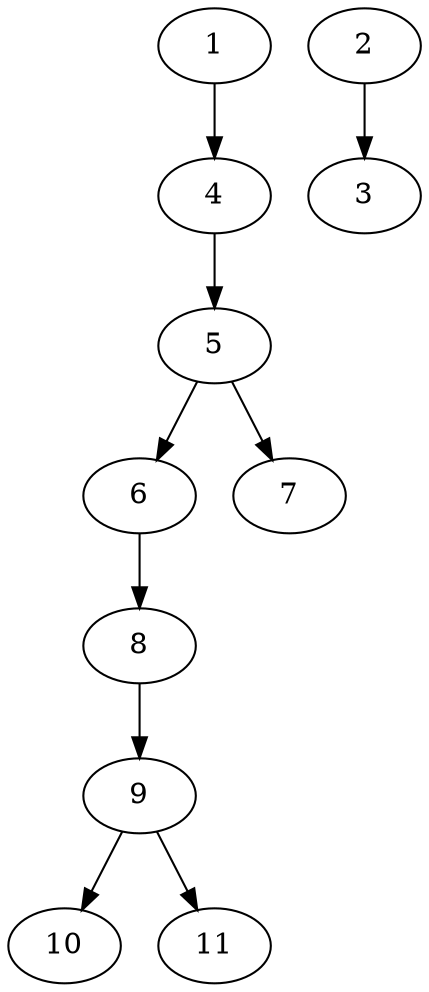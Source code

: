// DAG (tier=1-easy, mode=data, n=11, ccr=0.327, fat=0.355, density=0.261, regular=0.764, jump=0.091, mindata=1048576, maxdata=8388608)
// DAG automatically generated by daggen at Sun Aug 24 16:33:33 2025
// /home/ermia/Project/Environments/daggen/bin/daggen --dot --ccr 0.327 --fat 0.355 --regular 0.764 --density 0.261 --jump 0.091 --mindata 1048576 --maxdata 8388608 -n 11 
digraph G {
  1 [size="71858470764150784000", alpha="0.10", expect_size="35929235382075392000"]
  1 -> 4 [size ="138274458828800"]
  2 [size="30187999072823204", alpha="0.01", expect_size="15093999536411602"]
  2 -> 3 [size ="12160260374528"]
  3 [size="21669783559621156", alpha="0.19", expect_size="10834891779810578"]
  4 [size="634976102647777536", alpha="0.13", expect_size="317488051323888768"]
  4 -> 5 [size ="294984561459200"]
  5 [size="70120460367840673792", alpha="0.05", expect_size="35060230183920336896"]
  5 -> 6 [size ="136035782623232"]
  5 -> 7 [size ="136035782623232"]
  6 [size="295421070596936564736", alpha="0.15", expect_size="147710535298468282368"]
  6 -> 8 [size ="354855029833728"]
  7 [size="412575184445243392000", alpha="0.08", expect_size="206287592222621696000"]
  8 [size="14677044069981487104", alpha="0.12", expect_size="7338522034990743552"]
  8 -> 9 [size ="47956673691648"]
  9 [size="525402976235522240", alpha="0.20", expect_size="262701488117761120"]
  9 -> 10 [size ="534725575835648"]
  9 -> 11 [size ="534725575835648"]
  10 [size="121491334248888688", alpha="0.01", expect_size="60745667124444344"]
  11 [size="553844593560884672", alpha="0.08", expect_size="276922296780442336"]
}